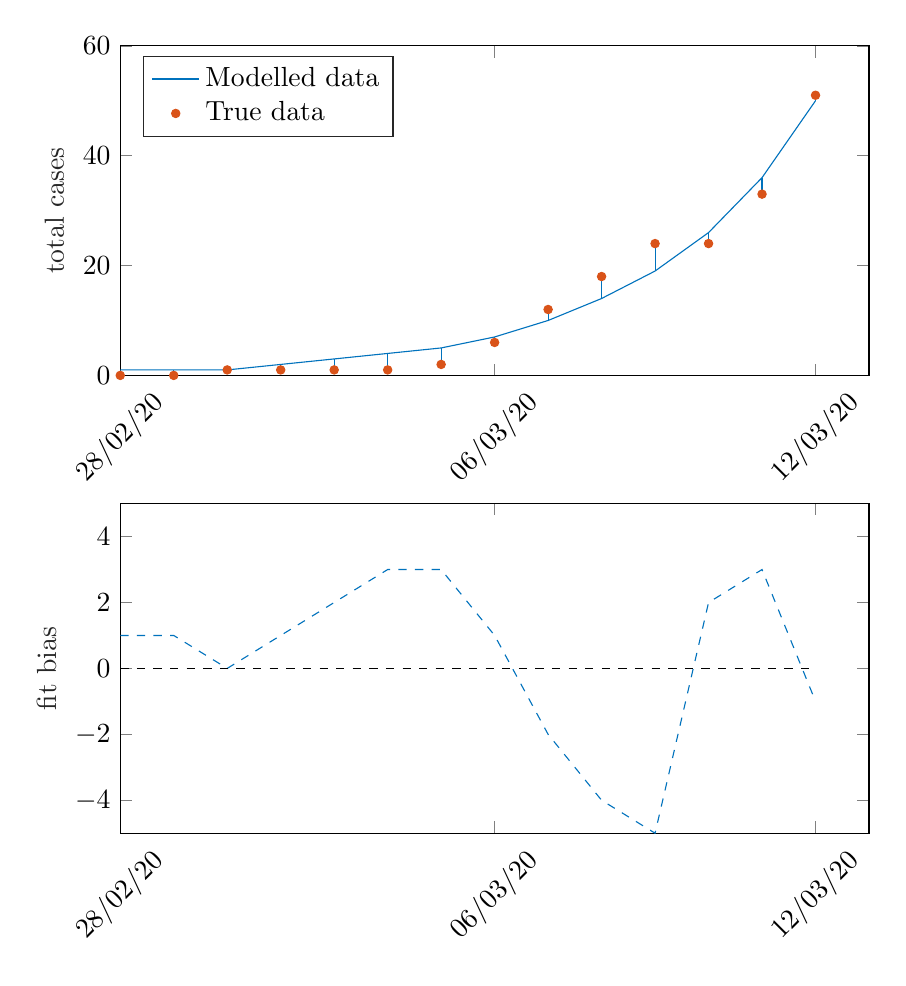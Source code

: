 % This file was created by matlab2tikz.
%
\definecolor{mycolor1}{rgb}{0.0,0.447,0.741}%
\definecolor{mycolor2}{rgb}{0.85,0.325,0.098}%
%
\begin{tikzpicture}

\begin{axis}[%
width=9.509cm,
height=4.186cm,
at={(0cm,5.814cm)},
scale only axis,
xmin=0,
xmax=14,
xtick={0,7,13},
xticklabels={{28/02/20},{06/03/20},{12/03/20}},
xticklabel style={rotate=45},
ymin=0,
ymax=60,
ylabel style={font=\color{white!15!black}},
ylabel={total cases},
axis background/.style={fill=white},
legend style={at={(0.03,0.97)}, anchor=north west, legend cell align=left, align=left, draw=white!15!black}
]
\addplot [color=mycolor1]
  table[row sep=crcr]{%
0	1\\
1	1\\
2	1\\
3	2\\
4	3\\
5	4\\
6	5\\
7	7\\
8	10\\
9	14\\
10	19\\
11	26\\
12	36\\
13	50\\
};
\addlegendentry{Modelled data}

\addplot[only marks, mark=*, mark options={}, mark size=1.5pt, color=mycolor2, fill=mycolor2] table[row sep=crcr]{%
x	y\\
0	0\\
1	0\\
2	1\\
3	1\\
4	1\\
5	1\\
6	2\\
7	6\\
8	12\\
9	18\\
10	24\\
11	24\\
12	33\\
13	51\\
};
\addlegendentry{True data}

\addplot [color=mycolor1, forget plot]
  table[row sep=crcr]{%
0	0\\
0	1\\
};
\addplot [color=mycolor1, forget plot]
  table[row sep=crcr]{%
1	0\\
1	1\\
};
\addplot [color=mycolor1, forget plot]
  table[row sep=crcr]{%
2	1\\
2	1\\
};
\addplot [color=mycolor1, forget plot]
  table[row sep=crcr]{%
3	1\\
3	2\\
};
\addplot [color=mycolor1, forget plot]
  table[row sep=crcr]{%
4	1\\
4	3\\
};
\addplot [color=mycolor1, forget plot]
  table[row sep=crcr]{%
5	1\\
5	4\\
};
\addplot [color=mycolor1, forget plot]
  table[row sep=crcr]{%
6	2\\
6	5\\
};
\addplot [color=mycolor1, forget plot]
  table[row sep=crcr]{%
7	6\\
7	7\\
};
\addplot [color=mycolor1, forget plot]
  table[row sep=crcr]{%
8	12\\
8	10\\
};
\addplot [color=mycolor1, forget plot]
  table[row sep=crcr]{%
9	18\\
9	14\\
};
\addplot [color=mycolor1, forget plot]
  table[row sep=crcr]{%
10	24\\
10	19\\
};
\addplot [color=mycolor1, forget plot]
  table[row sep=crcr]{%
11	24\\
11	26\\
};
\addplot [color=mycolor1, forget plot]
  table[row sep=crcr]{%
12	33\\
12	36\\
};
\addplot [color=mycolor1, forget plot]
  table[row sep=crcr]{%
13	51\\
13	50\\
};
\end{axis}

\begin{axis}[%
width=9.509cm,
height=4.186cm,
at={(0cm,0cm)},
scale only axis,
xmin=0,
xmax=14,
xtick={0,7,13},
xticklabels={{28/02/20},{06/03/20},{12/03/20}},
xticklabel style={rotate=45},
ymin=-5,
ymax=5,
ylabel style={font=\color{white!15!black}},
ylabel={fit bias},
axis background/.style={fill=white},
legend style={at={(0.03,0.97)}, anchor=north west, legend cell align=left, align=left, draw=white!15!black}
]
\addplot [color=mycolor1, dashed, forget plot]
  table[row sep=crcr]{%
0	1\\
1	1\\
2	0\\
3	1\\
4	2\\
5	3\\
6	3\\
7	1\\
8	-2\\
9	-4\\
10	-5\\
11	2\\
12	3\\
13	-1\\
};
\addplot [color=black, dashed, forget plot]
  table[row sep=crcr]{%
0	0\\
13	0\\
};
\end{axis}
\end{tikzpicture}%